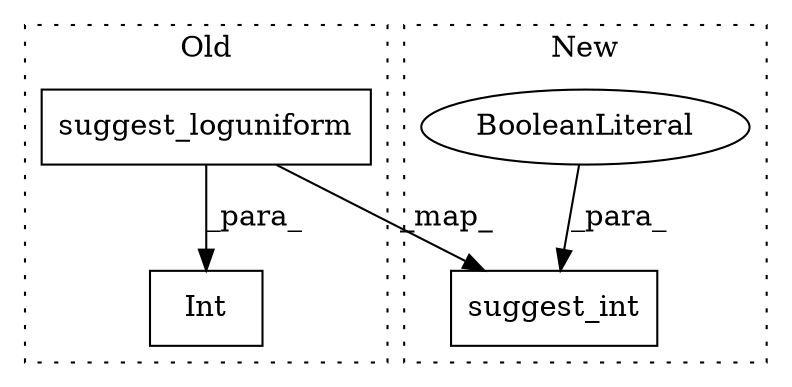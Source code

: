 digraph G {
subgraph cluster0 {
1 [label="suggest_loguniform" a="32" s="608,656" l="19,1" shape="box"];
4 [label="Int" a="32" s="598,657" l="4,1" shape="box"];
label = "Old";
style="dotted";
}
subgraph cluster1 {
2 [label="suggest_int" a="32" s="597,643" l="12,1" shape="box"];
3 [label="BooleanLiteral" a="9" s="639" l="4" shape="ellipse"];
label = "New";
style="dotted";
}
1 -> 2 [label="_map_"];
1 -> 4 [label="_para_"];
3 -> 2 [label="_para_"];
}